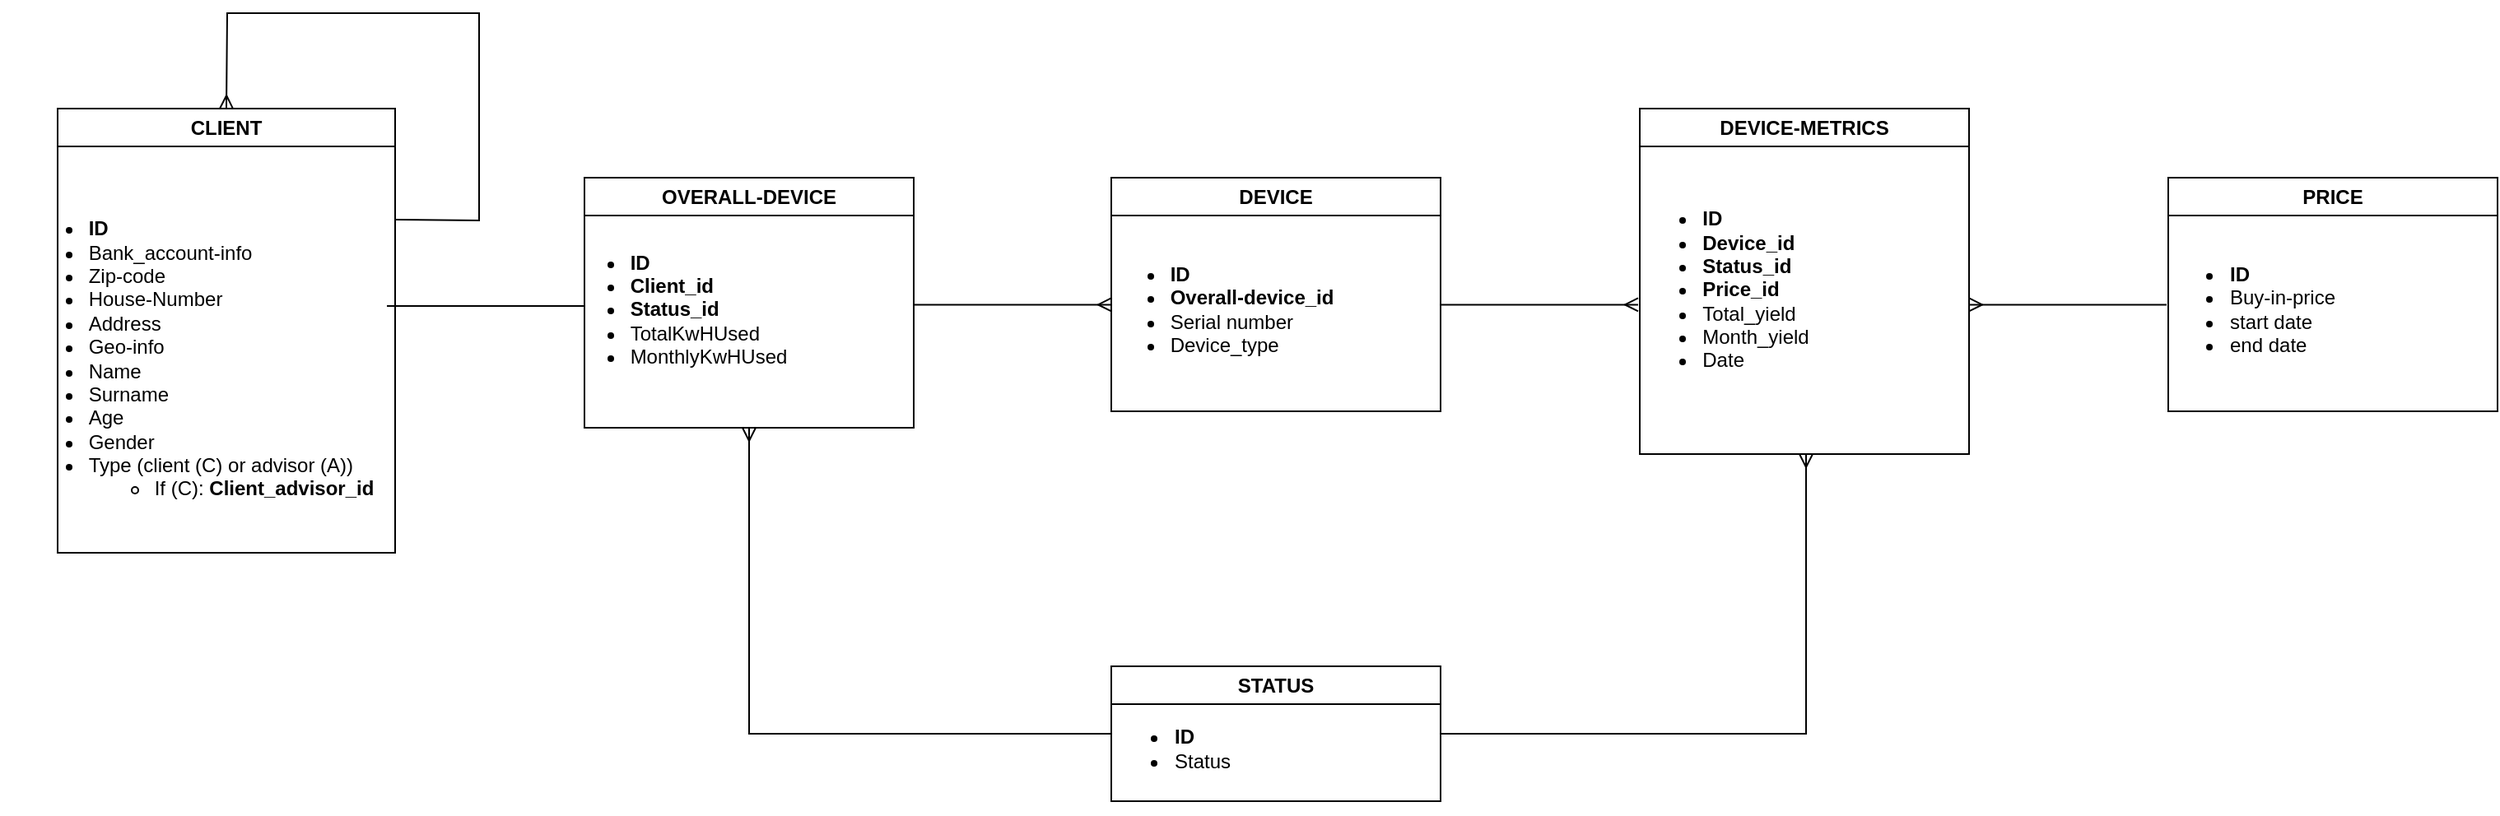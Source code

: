 <mxfile>
    <diagram id="yhwxf9kykjhfS_T5Ydvs" name="Page-1">
        <mxGraphModel dx="268" dy="563" grid="1" gridSize="10" guides="1" tooltips="1" connect="1" arrows="1" fold="1" page="1" pageScale="1" pageWidth="850" pageHeight="1100" math="0" shadow="0">
            <root>
                <mxCell id="0"/>
                <mxCell id="1" parent="0"/>
                <mxCell id="3" value="CLIENT" style="swimlane;whiteSpace=wrap;html=1;" parent="1" vertex="1">
                    <mxGeometry x="124" y="208" width="205" height="270" as="geometry"/>
                </mxCell>
                <mxCell id="4" value="&lt;div style=&quot;text-align: left;&quot;&gt;&lt;ul&gt;&lt;li&gt;&lt;b&gt;ID&lt;/b&gt;&lt;/li&gt;&lt;li&gt;&lt;span style=&quot;background-color: initial;&quot;&gt;Bank_account-info&lt;/span&gt;&lt;br&gt;&lt;/li&gt;&lt;li&gt;Zip-code&lt;/li&gt;&lt;li&gt;House-Number&lt;/li&gt;&lt;li&gt;Address&lt;/li&gt;&lt;li&gt;Geo-info&lt;/li&gt;&lt;li&gt;Name&lt;/li&gt;&lt;li&gt;Surname&lt;/li&gt;&lt;li&gt;Age&lt;/li&gt;&lt;li&gt;Gender&lt;/li&gt;&lt;li&gt;Type (client (C) or advisor (A))&lt;/li&gt;&lt;ul&gt;&lt;li&gt;If (C): &lt;b&gt;Client_advisor_id&lt;/b&gt;&lt;/li&gt;&lt;/ul&gt;&lt;/ul&gt;&lt;/div&gt;" style="text;html=1;align=center;verticalAlign=middle;resizable=0;points=[];autosize=1;strokeColor=none;fillColor=none;" parent="3" vertex="1">
                    <mxGeometry x="-35" y="12" width="240" height="280" as="geometry"/>
                </mxCell>
                <mxCell id="6" value="OVERALL-DEVICE" style="swimlane;whiteSpace=wrap;html=1;" parent="1" vertex="1">
                    <mxGeometry x="444" y="250" width="200" height="152" as="geometry"/>
                </mxCell>
                <mxCell id="7" value="&lt;div style=&quot;text-align: left;&quot;&gt;&lt;ul&gt;&lt;li&gt;&lt;b&gt;ID&lt;/b&gt;&lt;/li&gt;&lt;li&gt;&lt;b&gt;Client_id&lt;/b&gt;&lt;/li&gt;&lt;li&gt;&lt;b&gt;Status_id&lt;/b&gt;&lt;/li&gt;&lt;li&gt;TotalKwHUsed&lt;/li&gt;&lt;li&gt;MonthlyKwHUsed&lt;/li&gt;&lt;/ul&gt;&lt;/div&gt;" style="text;html=1;align=center;verticalAlign=middle;resizable=0;points=[];autosize=1;strokeColor=none;fillColor=none;" parent="6" vertex="1">
                    <mxGeometry x="-25" y="10" width="160" height="140" as="geometry"/>
                </mxCell>
                <mxCell id="10" value="DEVICE" style="swimlane;whiteSpace=wrap;html=1;background=white;" parent="1" vertex="1">
                    <mxGeometry x="764" y="250" width="200" height="142" as="geometry"/>
                </mxCell>
                <mxCell id="11" value="&lt;div style=&quot;text-align: left;&quot;&gt;&lt;ul&gt;&lt;li&gt;&lt;b&gt;ID&lt;/b&gt;&lt;/li&gt;&lt;li&gt;&lt;b&gt;Overall-device_id&lt;/b&gt;&lt;/li&gt;&lt;li&gt;&lt;span style=&quot;background-color: initial;&quot;&gt;Serial number&lt;/span&gt;&lt;br&gt;&lt;/li&gt;&lt;li&gt;Device_type&lt;/li&gt;&lt;/ul&gt;&lt;/div&gt;" style="text;html=1;align=center;verticalAlign=middle;resizable=0;points=[];autosize=1;strokeColor=none;fillColor=none;" parent="10" vertex="1">
                    <mxGeometry x="-15" y="20" width="160" height="120" as="geometry"/>
                </mxCell>
                <mxCell id="12" value="DEVICE-METRICS" style="swimlane;whiteSpace=wrap;html=1;" parent="1" vertex="1">
                    <mxGeometry x="1085" y="208" width="200" height="210" as="geometry"/>
                </mxCell>
                <mxCell id="13" value="&lt;div style=&quot;text-align: left;&quot;&gt;&lt;ul&gt;&lt;li&gt;&lt;b&gt;ID&lt;/b&gt;&lt;/li&gt;&lt;li&gt;&lt;b&gt;Device_id&lt;/b&gt;&lt;/li&gt;&lt;li&gt;&lt;b&gt;Status_id&lt;/b&gt;&lt;/li&gt;&lt;li&gt;&lt;b&gt;Price_id&lt;/b&gt;&lt;/li&gt;&lt;li&gt;Total_yield&lt;/li&gt;&lt;li&gt;Month_yield&lt;/li&gt;&lt;li&gt;Date&lt;/li&gt;&lt;/ul&gt;&lt;/div&gt;" style="text;html=1;align=center;verticalAlign=middle;resizable=0;points=[];autosize=1;strokeColor=none;fillColor=none;" parent="12" vertex="1">
                    <mxGeometry x="-15" y="20" width="130" height="180" as="geometry"/>
                </mxCell>
                <mxCell id="22" value="" style="edgeStyle=entityRelationEdgeStyle;fontSize=12;html=1;endArrow=none;" parent="1" edge="1">
                    <mxGeometry width="100" height="100" relative="1" as="geometry">
                        <mxPoint x="324" y="328" as="sourcePoint"/>
                        <mxPoint x="444" y="328" as="targetPoint"/>
                    </mxGeometry>
                </mxCell>
                <mxCell id="38" value="STATUS" style="swimlane;whiteSpace=wrap;html=1;" parent="1" vertex="1">
                    <mxGeometry x="764" y="547" width="200" height="82" as="geometry"/>
                </mxCell>
                <mxCell id="39" value="&lt;div style=&quot;text-align: left;&quot;&gt;&lt;ul&gt;&lt;li&gt;&lt;b&gt;ID&lt;/b&gt;&lt;/li&gt;&lt;li&gt;&lt;span style=&quot;background-color: initial;&quot;&gt;Status&lt;/span&gt;&lt;br&gt;&lt;/li&gt;&lt;/ul&gt;&lt;/div&gt;" style="text;html=1;align=center;verticalAlign=middle;resizable=0;points=[];autosize=1;strokeColor=none;fillColor=none;" parent="38" vertex="1">
                    <mxGeometry x="-15" y="10" width="100" height="80" as="geometry"/>
                </mxCell>
                <mxCell id="41" value="" style="endArrow=none;html=1;rounded=0;startArrow=none;endArrow=ERmany;exitX=0;exitY=0.5;exitDx=0;exitDy=0;entryX=0.5;entryY=1;entryDx=0;entryDy=0;" parent="1" source="38" target="6" edge="1">
                    <mxGeometry relative="1" as="geometry">
                        <mxPoint x="863.5" y="408" as="sourcePoint"/>
                        <mxPoint x="839" y="408" as="targetPoint"/>
                        <Array as="points">
                            <mxPoint x="544" y="588"/>
                        </Array>
                    </mxGeometry>
                </mxCell>
                <mxCell id="43" value="PRICE" style="swimlane;whiteSpace=wrap;html=1;" parent="1" vertex="1">
                    <mxGeometry x="1406" y="250" width="200" height="142" as="geometry"/>
                </mxCell>
                <mxCell id="44" value="&lt;div style=&quot;text-align: left;&quot;&gt;&lt;ul&gt;&lt;li&gt;&lt;b&gt;ID&lt;/b&gt;&lt;/li&gt;&lt;li&gt;Buy-in-price&lt;/li&gt;&lt;li&gt;start date&lt;/li&gt;&lt;li&gt;end date&lt;/li&gt;&lt;/ul&gt;&lt;/div&gt;" style="text;html=1;align=center;verticalAlign=middle;resizable=0;points=[];autosize=1;strokeColor=none;fillColor=none;" parent="43" vertex="1">
                    <mxGeometry x="-16" y="20" width="130" height="120" as="geometry"/>
                </mxCell>
                <mxCell id="69" value="" style="edgeStyle=entityRelationEdgeStyle;fontSize=12;html=1;startArrow=ERmany;endArrow=none;" parent="1" edge="1">
                    <mxGeometry width="100" height="100" relative="1" as="geometry">
                        <mxPoint x="1285" y="327.23" as="sourcePoint"/>
                        <mxPoint x="1405" y="327.23" as="targetPoint"/>
                    </mxGeometry>
                </mxCell>
                <mxCell id="71" value="" style="edgeStyle=entityRelationEdgeStyle;fontSize=12;html=1;startArrow=none;endArrow=ERmany;" parent="1" edge="1">
                    <mxGeometry width="100" height="100" relative="1" as="geometry">
                        <mxPoint x="644" y="327.23" as="sourcePoint"/>
                        <mxPoint x="764.0" y="327.23" as="targetPoint"/>
                    </mxGeometry>
                </mxCell>
                <mxCell id="72" value="" style="edgeStyle=entityRelationEdgeStyle;fontSize=12;html=1;startArrow=none;endArrow=ERmany;" parent="1" edge="1">
                    <mxGeometry width="100" height="100" relative="1" as="geometry">
                        <mxPoint x="964" y="327.23" as="sourcePoint"/>
                        <mxPoint x="1084.0" y="327.23" as="targetPoint"/>
                    </mxGeometry>
                </mxCell>
                <mxCell id="73" value="" style="endArrow=none;html=1;rounded=0;startArrow=none;endArrow=ERmany;exitX=1;exitY=0.5;exitDx=0;exitDy=0;entryX=0.5;entryY=1;entryDx=0;entryDy=0;" parent="1" source="38" edge="1">
                    <mxGeometry relative="1" as="geometry">
                        <mxPoint x="1406" y="598" as="sourcePoint"/>
                        <mxPoint x="1186" y="418" as="targetPoint"/>
                        <Array as="points">
                            <mxPoint x="1186" y="588"/>
                        </Array>
                    </mxGeometry>
                </mxCell>
                <mxCell id="74" value="" style="endArrow=none;html=1;rounded=0;startArrow=none;endArrow=ERmany;exitX=1;exitY=0.25;exitDx=0;exitDy=0;entryX=0.5;entryY=0;entryDx=0;entryDy=0;" parent="1" source="3" target="3" edge="1">
                    <mxGeometry relative="1" as="geometry">
                        <mxPoint x="430" y="170" as="sourcePoint"/>
                        <mxPoint x="210" y="-10" as="targetPoint"/>
                        <Array as="points">
                            <mxPoint x="380" y="276"/>
                            <mxPoint x="380" y="150"/>
                            <mxPoint x="227" y="150"/>
                        </Array>
                    </mxGeometry>
                </mxCell>
            </root>
        </mxGraphModel>
    </diagram>
</mxfile>